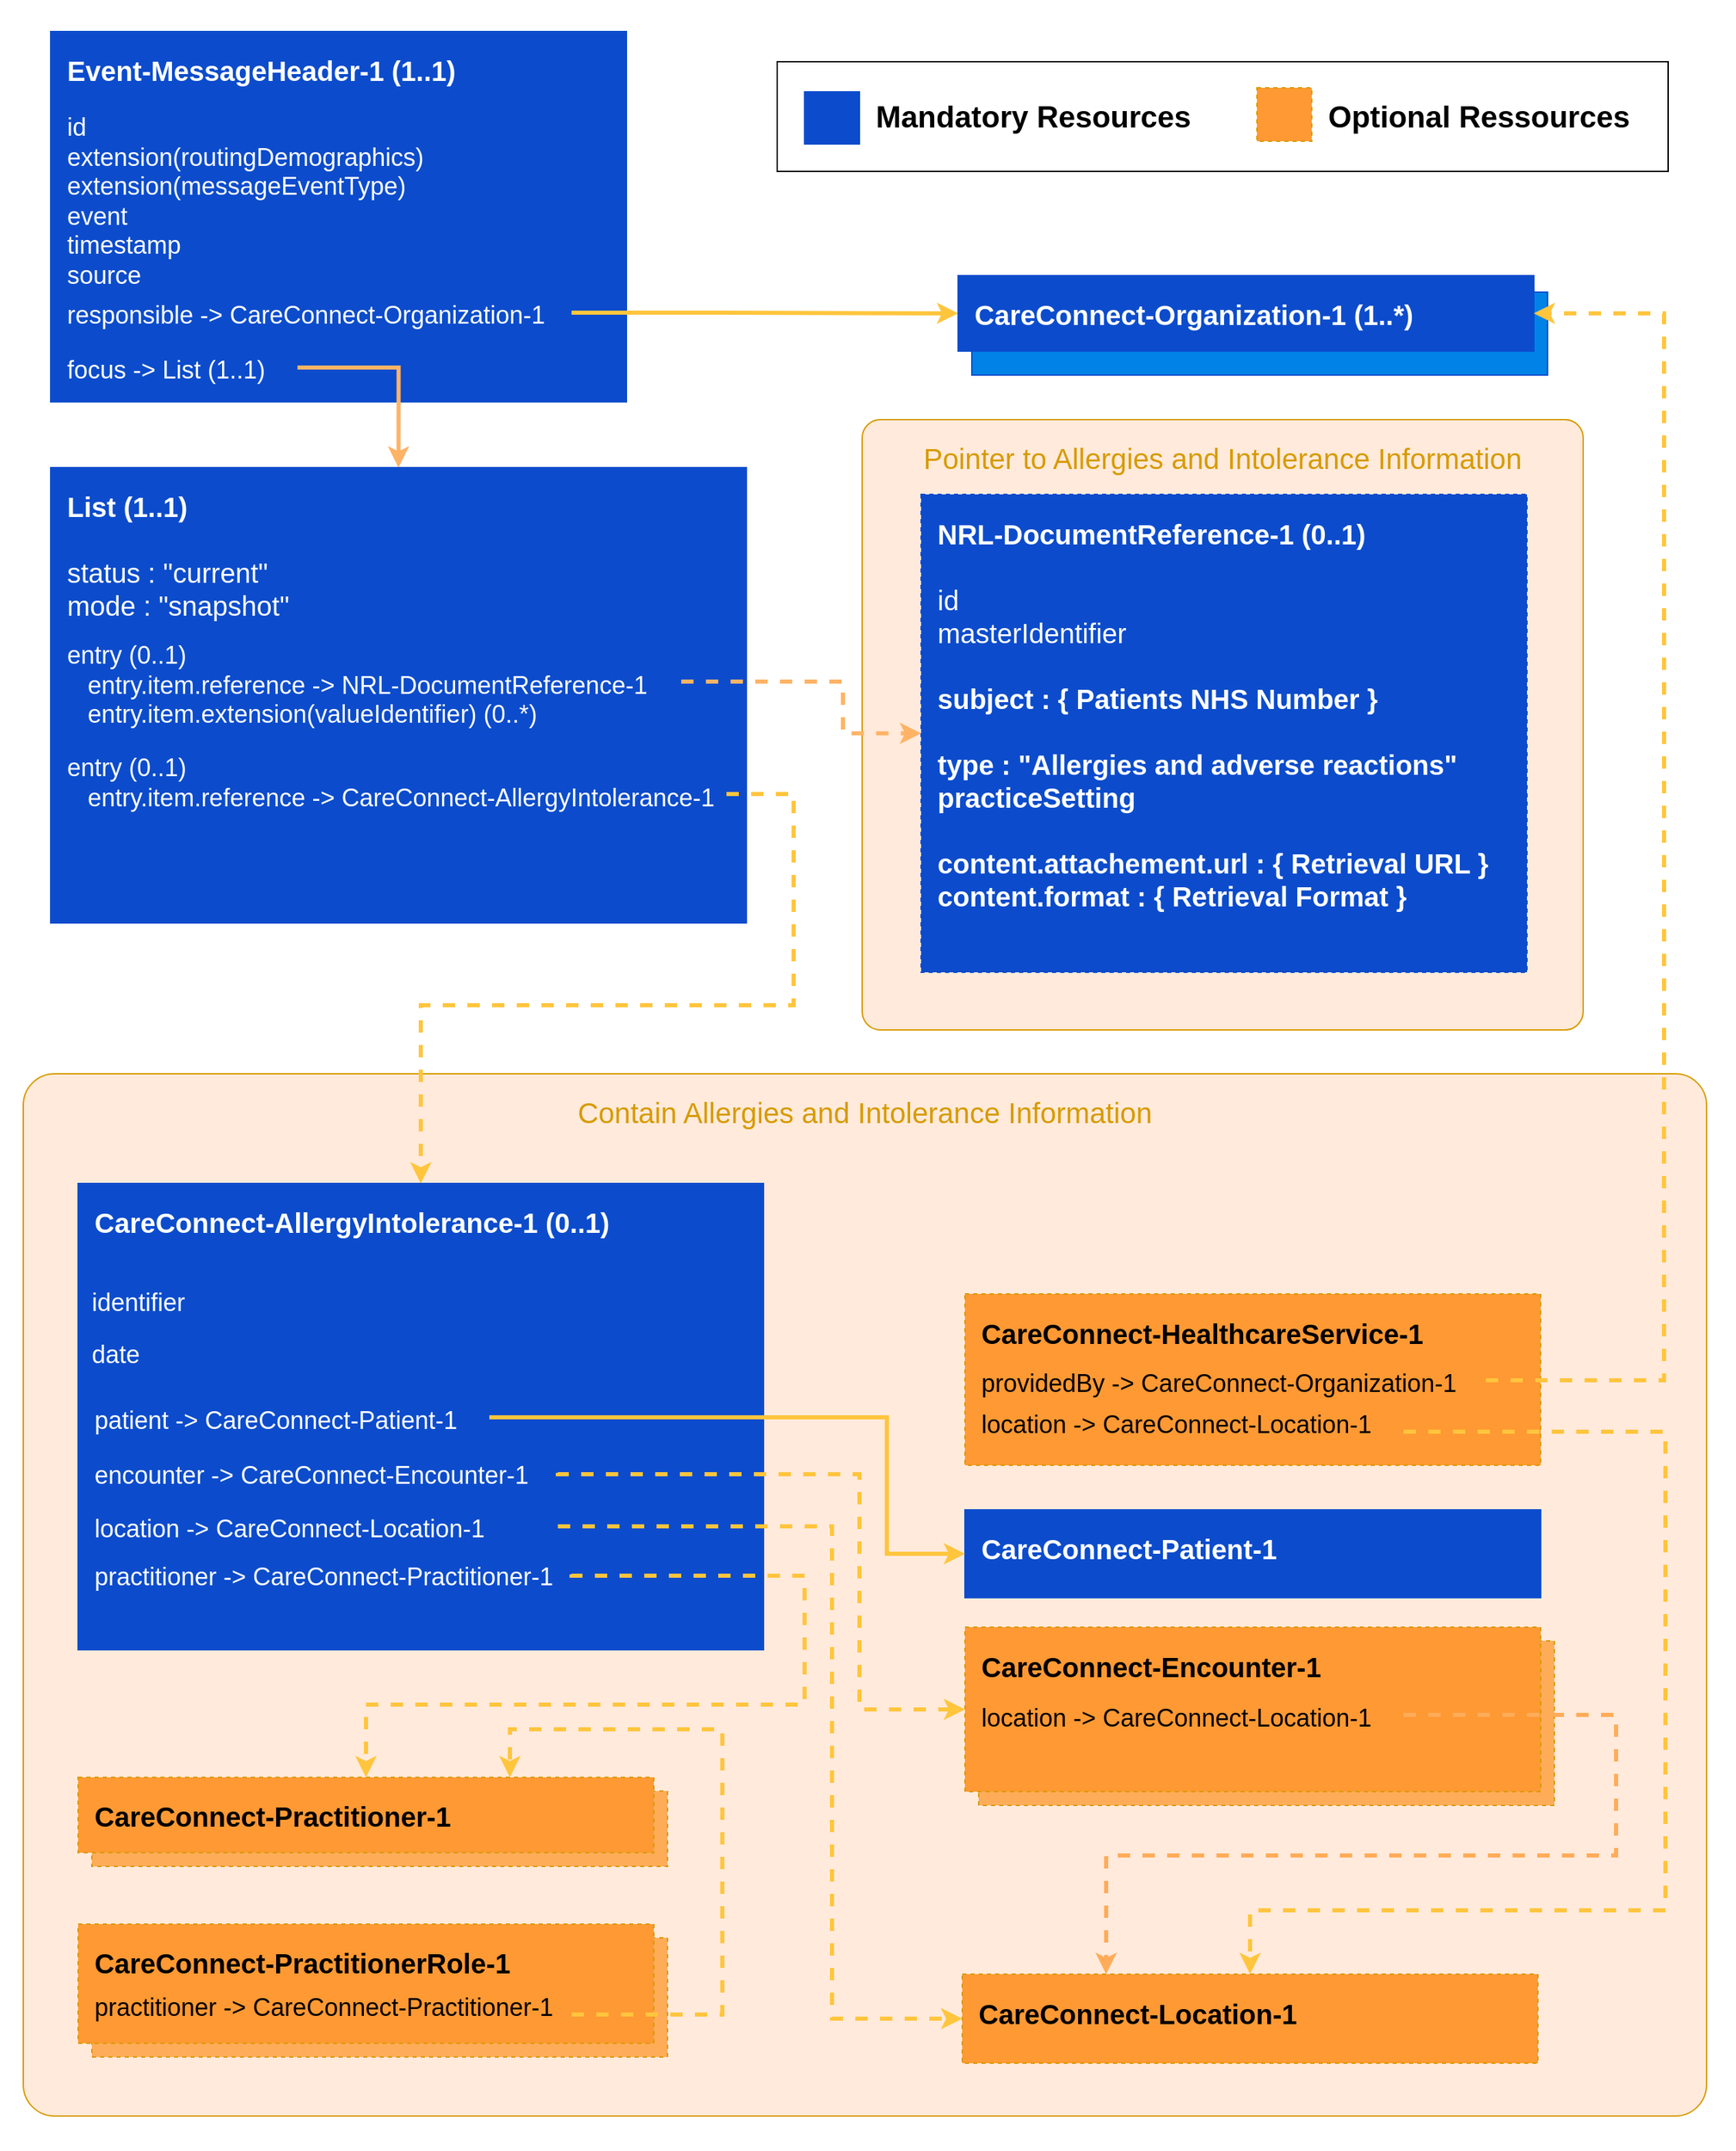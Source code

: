<mxfile version="13.6.2" type="device"><diagram id="b6cc2b64-dc74-26d6-7d0d-ee15ff615bd6" name="Page-1"><mxGraphModel dx="2844" dy="1664" grid="0" gridSize="10" guides="1" tooltips="1" connect="1" arrows="1" fold="1" page="0" pageScale="1" pageWidth="850" pageHeight="1100" background="#ffffff" math="0" shadow="0"><root><mxCell id="0"/><mxCell id="1" parent="0"/><mxCell id="uJZ3wX4JLUTXl5ksKvSD-90" value="" style="rounded=0;whiteSpace=wrap;html=1;fillColor=none;strokeColor=#FFFFFF;" parent="1" vertex="1"><mxGeometry x="104" y="58" width="1264" height="1566" as="geometry"/></mxCell><mxCell id="m1SUrWTjdiBvoI-N9c_w-90" value="&lt;span style=&quot;font-size: 21px ; text-align: left&quot;&gt;Pointer to Allergies and Intolerance Information&lt;/span&gt;" style="rounded=1;whiteSpace=wrap;html=1;strokeColor=#D79B00;arcSize=3;verticalAlign=top;fontSize=21;fontColor=#D79B00;spacingTop=9;fillColor=#FFEADB;" parent="1" vertex="1"><mxGeometry x="732" y="363" width="526" height="445" as="geometry"/></mxCell><mxCell id="U3xSKAkFcY13bJVTAGrU-121" value="&lt;span style=&quot;font-size: 21px ; text-align: left&quot;&gt;Contain Allergies and Intolerance Information&lt;/span&gt;" style="rounded=1;whiteSpace=wrap;html=1;strokeColor=#D79B00;arcSize=3;verticalAlign=top;fontSize=21;fontColor=#D79B00;spacingTop=9;fillColor=#FFEADB;" parent="1" vertex="1"><mxGeometry x="120" y="840" width="1228" height="760" as="geometry"/></mxCell><mxCell id="U3xSKAkFcY13bJVTAGrU-120" value="CareConnect-Organization-1&lt;br style=&quot;font-size: 20px;&quot;&gt;" style="rounded=0;whiteSpace=wrap;html=1;fillColor=#0082E6;strokeColor=#0C4CCC;fontColor=#FFFFFF;verticalAlign=top;align=left;fontSize=20;spacingLeft=10;spacingTop=10;spacingBottom=10;spacingRight=10;fontStyle=1" parent="1" vertex="1"><mxGeometry x="812" y="270" width="420" height="60.5" as="geometry"/></mxCell><mxCell id="90" value="" style="rounded=0;whiteSpace=wrap;html=1;strokeColor=#000000;strokeWidth=1;fillColor=none;gradientColor=none;fontSize=90;fontColor=#000000;align=left;" parent="1" vertex="1"><mxGeometry x="670" y="102" width="650" height="80" as="geometry"/></mxCell><mxCell id="80" value="&lt;br style=&quot;font-size: 20px&quot;&gt;" style="rounded=0;whiteSpace=wrap;html=1;fillColor=#FF9933;strokeColor=#d79b00;fontColor=#000000;verticalAlign=top;align=left;fontSize=20;spacingLeft=10;spacingTop=10;spacingBottom=10;spacingRight=10;fontStyle=1;gradientDirection=east;dashed=1;" parent="1" vertex="1"><mxGeometry x="1020" y="121" width="40" height="39" as="geometry"/></mxCell><mxCell id="82" value="&lt;br style=&quot;font-size: 20px&quot;&gt;" style="rounded=0;whiteSpace=wrap;html=1;fillColor=#0C4CCC;strokeColor=#0C4CCC;fontColor=#FFFFFF;verticalAlign=top;align=left;fontSize=20;spacingLeft=10;spacingTop=10;spacingBottom=10;spacingRight=10;fontStyle=1" parent="1" vertex="1"><mxGeometry x="690" y="124" width="40" height="38" as="geometry"/></mxCell><mxCell id="83" value="Optional Ressources" style="text;html=1;strokeColor=none;fillColor=none;align=left;verticalAlign=middle;whiteSpace=wrap;rounded=0;dashed=1;fontSize=22;fontColor=#000000;fontStyle=1" parent="1" vertex="1"><mxGeometry x="1070" y="110" width="245" height="65" as="geometry"/></mxCell><mxCell id="87" value="&lt;div style=&quot;text-align: left&quot;&gt;&lt;span&gt;Mandatory Resources&lt;/span&gt;&lt;/div&gt;" style="text;html=1;strokeColor=none;fillColor=none;align=left;verticalAlign=middle;whiteSpace=wrap;rounded=0;dashed=1;fontSize=22;fontColor=#000000;fontStyle=1" parent="1" vertex="1"><mxGeometry x="740" y="110" width="245" height="65" as="geometry"/></mxCell><mxCell id="uEHPl-yuQ3Yh6SYWne49-92" value="Event-MessageHeader-1 (1..1)" style="rounded=0;whiteSpace=wrap;html=1;fillColor=#0C4CCC;strokeColor=#0C4CCC;fontColor=#FFFFFF;verticalAlign=top;align=left;fontSize=20;spacingLeft=10;spacingTop=10;spacingBottom=10;spacingRight=10;fontStyle=1" parent="1" vertex="1"><mxGeometry x="140" y="80" width="420" height="270" as="geometry"/></mxCell><mxCell id="uEHPl-yuQ3Yh6SYWne49-93" style="edgeStyle=orthogonalEdgeStyle;rounded=0;html=1;exitX=1;exitY=0.5;jettySize=auto;orthogonalLoop=1;strokeColor=#FFC53D;strokeWidth=3;fontSize=20;fontColor=#FFFFFF;entryX=0;entryY=0.5;entryDx=0;entryDy=0;" parent="1" source="uEHPl-yuQ3Yh6SYWne49-94" target="uEHPl-yuQ3Yh6SYWne49-95" edge="1"><mxGeometry relative="1" as="geometry"><Array as="points"><mxPoint x="630" y="285"/><mxPoint x="630" y="285"/></Array></mxGeometry></mxCell><mxCell id="uEHPl-yuQ3Yh6SYWne49-94" value="responsible -&amp;gt; CareConnect-Organization-1" style="text;html=1;fontSize=18;fontColor=#FFFFFF;" parent="1" vertex="1"><mxGeometry x="150" y="270" width="370" height="30" as="geometry"/></mxCell><mxCell id="uEHPl-yuQ3Yh6SYWne49-95" value="CareConnect-Organization-1 (1..*)" style="rounded=0;whiteSpace=wrap;html=1;fillColor=#0C4CCC;strokeColor=#0C4CCC;fontColor=#FFFFFF;verticalAlign=top;align=left;fontSize=20;spacingLeft=10;spacingTop=10;spacingBottom=10;spacingRight=10;fontStyle=1" parent="1" vertex="1"><mxGeometry x="802" y="258" width="420" height="55" as="geometry"/></mxCell><mxCell id="uEHPl-yuQ3Yh6SYWne49-96" value="NRL-DocumentReference-1 (0..1)&lt;br&gt;&lt;span style=&quot;font-weight: normal&quot;&gt;&lt;br&gt;id&lt;br&gt;masterIdentifier&lt;br&gt;&lt;br&gt;&lt;/span&gt;subject : { Patients NHS Number }&lt;br&gt;&lt;br&gt;type : &quot;Allergies and adverse reactions&quot;&lt;br&gt;practiceSetting&lt;br&gt;&lt;br&gt;content.attachement.url : { Retrieval URL }&lt;br&gt;content.format : { Retrieval Format }" style="rounded=0;whiteSpace=wrap;html=1;verticalAlign=top;align=left;fontSize=20;spacingLeft=10;spacingTop=10;spacingBottom=10;spacingRight=10;fontStyle=1;gradientDirection=east;dashed=1;strokeColor=#0C4CCC;fillColor=#0C4CCC;fontColor=#FFFFFF;" parent="1" vertex="1"><mxGeometry x="775" y="417.5" width="442" height="348.5" as="geometry"/></mxCell><mxCell id="uEHPl-yuQ3Yh6SYWne49-97" style="edgeStyle=orthogonalEdgeStyle;rounded=0;orthogonalLoop=1;jettySize=auto;html=1;entryX=0.5;entryY=0;entryDx=0;entryDy=0;fillColor=#fff2cc;strokeColor=#FFB366;strokeWidth=3;exitX=1;exitY=0.5;exitDx=0;exitDy=0;" parent="1" source="uEHPl-yuQ3Yh6SYWne49-98" target="uEHPl-yuQ3Yh6SYWne49-99" edge="1"><mxGeometry relative="1" as="geometry"><Array as="points"><mxPoint x="394" y="325"/></Array><mxPoint x="340" y="188" as="sourcePoint"/></mxGeometry></mxCell><mxCell id="uEHPl-yuQ3Yh6SYWne49-98" value="focus -&amp;gt; List (1..1)" style="text;html=1;fontSize=18;fontColor=#FFFFFF;" parent="1" vertex="1"><mxGeometry x="150" y="310" width="170" height="30" as="geometry"/></mxCell><mxCell id="uEHPl-yuQ3Yh6SYWne49-99" value="List (1..1)&lt;br&gt;&lt;br&gt;&lt;span style=&quot;font-weight: 400&quot;&gt;status : &quot;current&quot;&lt;br&gt;&lt;/span&gt;&lt;span style=&quot;font-weight: normal&quot;&gt;mode : &quot;snapshot&quot;&lt;/span&gt;" style="rounded=0;whiteSpace=wrap;html=1;fillColor=#0C4CCC;strokeColor=#0C4CCC;fontColor=#FFFFFF;verticalAlign=top;align=left;fontSize=20;spacingLeft=10;spacingTop=10;spacingBottom=10;spacingRight=10;fontStyle=1" parent="1" vertex="1"><mxGeometry x="140" y="398" width="507.5" height="332" as="geometry"/></mxCell><mxCell id="uEHPl-yuQ3Yh6SYWne49-102" style="edgeStyle=orthogonalEdgeStyle;rounded=0;orthogonalLoop=1;jettySize=auto;html=1;exitX=1;exitY=0.5;exitDx=0;exitDy=0;strokeColor=#FFB366;strokeWidth=3;entryX=0;entryY=0.5;entryDx=0;entryDy=0;dashed=1;" parent="1" source="uEHPl-yuQ3Yh6SYWne49-101" target="uEHPl-yuQ3Yh6SYWne49-96" edge="1"><mxGeometry relative="1" as="geometry"><Array as="points"><mxPoint x="718" y="554"/><mxPoint x="718" y="592"/></Array></mxGeometry></mxCell><mxCell id="uEHPl-yuQ3Yh6SYWne49-101" value="entry (0..1)&lt;br&gt;&amp;nbsp; &amp;nbsp;entry.item.reference -&amp;gt; NRL-DocumentReference-1&lt;br&gt;&amp;nbsp; &amp;nbsp;entry.item.extension(valueIdentifier) (0..*)" style="text;html=1;fontSize=18;fontColor=#FFFFFF;" parent="1" vertex="1"><mxGeometry x="150" y="518" width="450" height="72" as="geometry"/></mxCell><mxCell id="uEHPl-yuQ3Yh6SYWne49-105" value="id&lt;br&gt;extension(routingDemographics)&lt;br&gt;extension(messageEventType)&lt;br&gt;event&lt;br&gt;timestamp&lt;br&gt;source" style="text;html=1;fontSize=18;fontColor=#FFFFFF;" parent="1" vertex="1"><mxGeometry x="150" y="132.5" width="370" height="137.5" as="geometry"/></mxCell><mxCell id="IVpycBF_65IJnbb-PFFx-92" style="edgeStyle=orthogonalEdgeStyle;rounded=0;orthogonalLoop=1;jettySize=auto;html=1;exitX=1;exitY=0.5;exitDx=0;exitDy=0;entryX=0.5;entryY=0;entryDx=0;entryDy=0;fontColor=#FFFFFF;fillColor=#ffe6cc;strokeWidth=3;strokeColor=#FFC53D;dashed=1;" parent="1" source="IVpycBF_65IJnbb-PFFx-90" target="U3xSKAkFcY13bJVTAGrU-94" edge="1"><mxGeometry relative="1" as="geometry"><Array as="points"><mxPoint x="682" y="636"/><mxPoint x="682" y="790"/><mxPoint x="410" y="790"/></Array></mxGeometry></mxCell><mxCell id="IVpycBF_65IJnbb-PFFx-90" value="entry (0..1)&lt;br&gt;&amp;nbsp; &amp;nbsp;entry.item.reference -&amp;gt; CareConnect-AllergyIntolerance-1" style="text;html=1;fontSize=18;fontColor=#FFFFFF;" parent="1" vertex="1"><mxGeometry x="150" y="600" width="483" height="72" as="geometry"/></mxCell><mxCell id="U3xSKAkFcY13bJVTAGrU-92" value="CareConnect-Practitioner-1&lt;br style=&quot;font-size: 20px&quot;&gt;" style="rounded=0;whiteSpace=wrap;html=1;fillColor=#FFAC59;strokeColor=#d79b00;fontColor=#000000;verticalAlign=top;align=left;fontSize=20;spacingLeft=10;spacingTop=10;spacingBottom=10;spacingRight=10;fontStyle=1;gradientDirection=east;dashed=1;" parent="1" vertex="1"><mxGeometry x="817" y="1253.5" width="420" height="120" as="geometry"/></mxCell><mxCell id="U3xSKAkFcY13bJVTAGrU-94" value="CareConnect-AllergyIntolerance-1 (0..1)" style="rounded=0;whiteSpace=wrap;html=1;verticalAlign=top;align=left;fontSize=20;spacingLeft=10;spacingTop=10;spacingBottom=10;spacingRight=10;fontStyle=1;fillColor=#0C4CCC;strokeColor=#0C4CCC;fontColor=#FFFFFF;" parent="1" vertex="1"><mxGeometry x="160" y="920" width="500" height="340" as="geometry"/></mxCell><mxCell id="U3xSKAkFcY13bJVTAGrU-95" value="CareConnect-Patient-1&lt;br style=&quot;font-size: 20px&quot;&gt;" style="rounded=0;whiteSpace=wrap;html=1;fillColor=#0C4CCC;strokeColor=#0C4CCC;fontColor=#FFFFFF;verticalAlign=top;align=left;fontSize=20;spacingLeft=10;spacingTop=10;spacingBottom=10;spacingRight=10;fontStyle=1" parent="1" vertex="1"><mxGeometry x="807" y="1158" width="420" height="64" as="geometry"/></mxCell><mxCell id="U3xSKAkFcY13bJVTAGrU-96" style="edgeStyle=orthogonalEdgeStyle;rounded=0;html=1;exitX=1;exitY=0.5;entryX=0;entryY=0.5;jettySize=auto;orthogonalLoop=1;strokeColor=#FFC53D;strokeWidth=3;fontSize=20;fontColor=#FFFFFF;entryDx=0;entryDy=0;" parent="1" source="U3xSKAkFcY13bJVTAGrU-97" target="U3xSKAkFcY13bJVTAGrU-95" edge="1"><mxGeometry relative="1" as="geometry"><Array as="points"><mxPoint x="750" y="1091"/><mxPoint x="750" y="1190"/></Array></mxGeometry></mxCell><mxCell id="U3xSKAkFcY13bJVTAGrU-97" value="patient -&amp;gt; CareConnect-Patient-1" style="text;html=1;fontSize=18;fontColor=#FFFFFF;" parent="1" vertex="1"><mxGeometry x="170" y="1075.5" width="290" height="30" as="geometry"/></mxCell><mxCell id="U3xSKAkFcY13bJVTAGrU-98" value="CareConnect-Encounter-1" style="rounded=0;whiteSpace=wrap;html=1;fillColor=#FF9933;strokeColor=#d79b00;fontColor=#000000;verticalAlign=top;align=left;fontSize=20;spacingLeft=10;spacingTop=10;spacingBottom=10;spacingRight=10;fontStyle=1;gradientDirection=east;dashed=1;" parent="1" vertex="1"><mxGeometry x="807" y="1243.5" width="420" height="120" as="geometry"/></mxCell><mxCell id="U3xSKAkFcY13bJVTAGrU-99" value="identifier" style="text;html=1;fontSize=18;fontColor=#FFFFFF;" parent="1" vertex="1"><mxGeometry x="168" y="990" width="300" height="30" as="geometry"/></mxCell><mxCell id="U3xSKAkFcY13bJVTAGrU-100" value="date" style="text;html=1;fontSize=18;fontColor=#FFFFFF;" parent="1" vertex="1"><mxGeometry x="168" y="1028" width="300" height="30" as="geometry"/></mxCell><mxCell id="U3xSKAkFcY13bJVTAGrU-101" style="edgeStyle=orthogonalEdgeStyle;rounded=0;orthogonalLoop=1;jettySize=auto;html=1;exitX=1;exitY=0.5;exitDx=0;exitDy=0;entryX=0;entryY=0.5;entryDx=0;entryDy=0;dashed=1;strokeColor=#FFC53D;strokeWidth=3;fontColor=#000000;" parent="1" source="U3xSKAkFcY13bJVTAGrU-102" target="U3xSKAkFcY13bJVTAGrU-98" edge="1"><mxGeometry relative="1" as="geometry"><Array as="points"><mxPoint x="730" y="1132"/><mxPoint x="730" y="1304"/></Array></mxGeometry></mxCell><mxCell id="U3xSKAkFcY13bJVTAGrU-102" value="encounter -&amp;gt; CareConnect-Encounter-1" style="text;html=1;fontSize=18;fontColor=#FFFFFF;" parent="1" vertex="1"><mxGeometry x="170" y="1116" width="340" height="30" as="geometry"/></mxCell><mxCell id="U3xSKAkFcY13bJVTAGrU-103" value="CareConnect-Practitioner-1&lt;br style=&quot;font-size: 20px&quot;&gt;" style="rounded=0;whiteSpace=wrap;html=1;fillColor=#FFAC59;strokeColor=#d79b00;fontColor=#000000;verticalAlign=top;align=left;fontSize=20;spacingLeft=10;spacingTop=10;spacingBottom=10;spacingRight=10;fontStyle=1;gradientDirection=east;dashed=1;" parent="1" vertex="1"><mxGeometry x="170" y="1363" width="420" height="55" as="geometry"/></mxCell><mxCell id="U3xSKAkFcY13bJVTAGrU-104" value="CareConnect-Practitioner-1&lt;br style=&quot;font-size: 20px&quot;&gt;" style="rounded=0;whiteSpace=wrap;html=1;fillColor=#FF9933;strokeColor=#d79b00;fontColor=#000000;verticalAlign=top;align=left;fontSize=20;spacingLeft=10;spacingTop=10;spacingBottom=10;spacingRight=10;fontStyle=1;gradientDirection=east;dashed=1;" parent="1" vertex="1"><mxGeometry x="160" y="1353" width="420" height="55" as="geometry"/></mxCell><mxCell id="U3xSKAkFcY13bJVTAGrU-105" value="CareConnect-Practitioner-1&lt;br style=&quot;font-size: 20px&quot;&gt;" style="rounded=0;whiteSpace=wrap;html=1;fillColor=#FFAC59;strokeColor=#d79b00;fontColor=#000000;verticalAlign=top;align=left;fontSize=20;spacingLeft=10;spacingTop=10;spacingBottom=10;spacingRight=10;fontStyle=1;gradientDirection=east;dashed=1;" parent="1" vertex="1"><mxGeometry x="170" y="1470" width="420" height="87" as="geometry"/></mxCell><mxCell id="U3xSKAkFcY13bJVTAGrU-106" value="CareConnect-PractitionerRole-1" style="rounded=0;whiteSpace=wrap;html=1;fillColor=#FF9933;strokeColor=#d79b00;fontColor=#000000;verticalAlign=top;align=left;fontSize=20;spacingLeft=10;spacingTop=10;spacingBottom=10;spacingRight=10;fontStyle=1;gradientDirection=east;dashed=1;" parent="1" vertex="1"><mxGeometry x="160" y="1460" width="420" height="87" as="geometry"/></mxCell><mxCell id="U3xSKAkFcY13bJVTAGrU-107" style="edgeStyle=orthogonalEdgeStyle;rounded=0;orthogonalLoop=1;jettySize=auto;html=1;exitX=1;exitY=0.75;exitDx=0;exitDy=0;entryX=0.75;entryY=0;entryDx=0;entryDy=0;dashed=1;strokeColor=#FFC53D;strokeWidth=3;" parent="1" source="U3xSKAkFcY13bJVTAGrU-108" target="U3xSKAkFcY13bJVTAGrU-104" edge="1"><mxGeometry relative="1" as="geometry"><Array as="points"><mxPoint x="630" y="1526"/><mxPoint x="630" y="1318"/><mxPoint x="475" y="1318"/></Array></mxGeometry></mxCell><mxCell id="U3xSKAkFcY13bJVTAGrU-108" value="practitioner -&amp;gt; CareConnect-Practitioner-1" style="text;html=1;fontSize=18;fontColor=#000000;" parent="1" vertex="1"><mxGeometry x="170" y="1503.5" width="350" height="30" as="geometry"/></mxCell><mxCell id="U3xSKAkFcY13bJVTAGrU-110" value="CareConnect-Location-1" style="rounded=0;whiteSpace=wrap;html=1;fillColor=#FF9933;strokeColor=#d79b00;fontColor=#000000;verticalAlign=top;align=left;fontSize=20;spacingLeft=10;spacingTop=10;spacingBottom=10;spacingRight=10;fontStyle=1;gradientDirection=east;dashed=1;" parent="1" vertex="1"><mxGeometry x="805" y="1496.5" width="420" height="65" as="geometry"/></mxCell><mxCell id="U3xSKAkFcY13bJVTAGrU-111" style="edgeStyle=orthogonalEdgeStyle;rounded=0;orthogonalLoop=1;jettySize=auto;html=1;exitX=1;exitY=0.5;exitDx=0;exitDy=0;entryX=0;entryY=0.5;entryDx=0;entryDy=0;fillColor=#ffe6cc;strokeColor=#FFC53D;strokeWidth=3;dashed=1;" parent="1" source="U3xSKAkFcY13bJVTAGrU-112" target="U3xSKAkFcY13bJVTAGrU-110" edge="1"><mxGeometry relative="1" as="geometry"><Array as="points"><mxPoint x="710" y="1170"/><mxPoint x="710" y="1529"/></Array></mxGeometry></mxCell><mxCell id="U3xSKAkFcY13bJVTAGrU-112" value="location -&amp;gt; CareConnect-Location-1" style="text;html=1;fontSize=18;fontColor=#FFFFFF;" parent="1" vertex="1"><mxGeometry x="170" y="1155" width="340" height="30" as="geometry"/></mxCell><mxCell id="U3xSKAkFcY13bJVTAGrU-113" style="edgeStyle=orthogonalEdgeStyle;rounded=0;orthogonalLoop=1;jettySize=auto;html=1;exitX=1;exitY=0.5;exitDx=0;exitDy=0;dashed=1;strokeColor=#FFC53D;strokeWidth=3;entryX=0.5;entryY=0;entryDx=0;entryDy=0;" parent="1" source="U3xSKAkFcY13bJVTAGrU-114" target="U3xSKAkFcY13bJVTAGrU-104" edge="1"><mxGeometry relative="1" as="geometry"><Array as="points"><mxPoint x="690" y="1206"/><mxPoint x="690" y="1300"/><mxPoint x="370" y="1300"/></Array><mxPoint x="330" y="1280" as="targetPoint"/></mxGeometry></mxCell><mxCell id="U3xSKAkFcY13bJVTAGrU-114" value="practitioner -&amp;gt; CareConnect-Practitioner-1" style="text;html=1;fontSize=18;fontColor=#FFFFFF;" parent="1" vertex="1"><mxGeometry x="170" y="1190" width="350" height="30" as="geometry"/></mxCell><mxCell id="U3xSKAkFcY13bJVTAGrU-115" value="CareConnect-HealthcareService-1" style="rounded=0;whiteSpace=wrap;html=1;fillColor=#FF9933;strokeColor=#d79b00;fontColor=#000000;verticalAlign=top;align=left;fontSize=20;spacingLeft=10;spacingTop=10;spacingBottom=10;spacingRight=10;fontStyle=1;gradientDirection=east;dashed=1;" parent="1" vertex="1"><mxGeometry x="807" y="1000.5" width="420" height="125" as="geometry"/></mxCell><mxCell id="U3xSKAkFcY13bJVTAGrU-116" style="edgeStyle=orthogonalEdgeStyle;rounded=0;orthogonalLoop=1;jettySize=auto;html=1;exitX=1;exitY=0.5;exitDx=0;exitDy=0;entryX=1;entryY=0.5;entryDx=0;entryDy=0;dashed=1;strokeColor=#FFC53D;strokeWidth=3;" parent="1" source="U3xSKAkFcY13bJVTAGrU-117" target="uEHPl-yuQ3Yh6SYWne49-95" edge="1"><mxGeometry relative="1" as="geometry"><Array as="points"><mxPoint x="1317" y="1064"/><mxPoint x="1317" y="286"/></Array></mxGeometry></mxCell><mxCell id="U3xSKAkFcY13bJVTAGrU-117" value="providedBy -&amp;gt; CareConnect-Organization-1" style="text;html=1;fontSize=18;fontColor=#000000;" parent="1" vertex="1"><mxGeometry x="817" y="1048.5" width="370" height="30" as="geometry"/></mxCell><mxCell id="U3xSKAkFcY13bJVTAGrU-118" style="edgeStyle=orthogonalEdgeStyle;rounded=0;orthogonalLoop=1;jettySize=auto;html=1;exitX=1;exitY=0.75;exitDx=0;exitDy=0;dashed=1;strokeColor=#FFC53D;strokeWidth=3;" parent="1" source="U3xSKAkFcY13bJVTAGrU-119" target="U3xSKAkFcY13bJVTAGrU-110" edge="1"><mxGeometry relative="1" as="geometry"><Array as="points"><mxPoint x="1318" y="1101"/><mxPoint x="1318" y="1450"/><mxPoint x="1015" y="1450"/></Array></mxGeometry></mxCell><mxCell id="U3xSKAkFcY13bJVTAGrU-119" value="location -&amp;gt; CareConnect-Location-1" style="text;html=1;fontSize=18;fontColor=#000000;" parent="1" vertex="1"><mxGeometry x="817" y="1078.5" width="310" height="30" as="geometry"/></mxCell><mxCell id="U3xSKAkFcY13bJVTAGrU-124" style="edgeStyle=orthogonalEdgeStyle;rounded=0;orthogonalLoop=1;jettySize=auto;html=1;exitX=1;exitY=0.5;exitDx=0;exitDy=0;entryX=0.25;entryY=0;entryDx=0;entryDy=0;fontSize=21;fontColor=#D79B00;strokeColor=#FFAC59;dashed=1;strokeWidth=3;" parent="1" source="U3xSKAkFcY13bJVTAGrU-123" target="U3xSKAkFcY13bJVTAGrU-110" edge="1"><mxGeometry relative="1" as="geometry"><Array as="points"><mxPoint x="1282" y="1308"/><mxPoint x="1282" y="1410"/><mxPoint x="910" y="1410"/></Array></mxGeometry></mxCell><mxCell id="U3xSKAkFcY13bJVTAGrU-123" value="location -&amp;gt; CareConnect-Location-1" style="text;html=1;fontSize=18;fontColor=#000000;" parent="1" vertex="1"><mxGeometry x="817" y="1292.5" width="310" height="30" as="geometry"/></mxCell></root></mxGraphModel></diagram></mxfile>